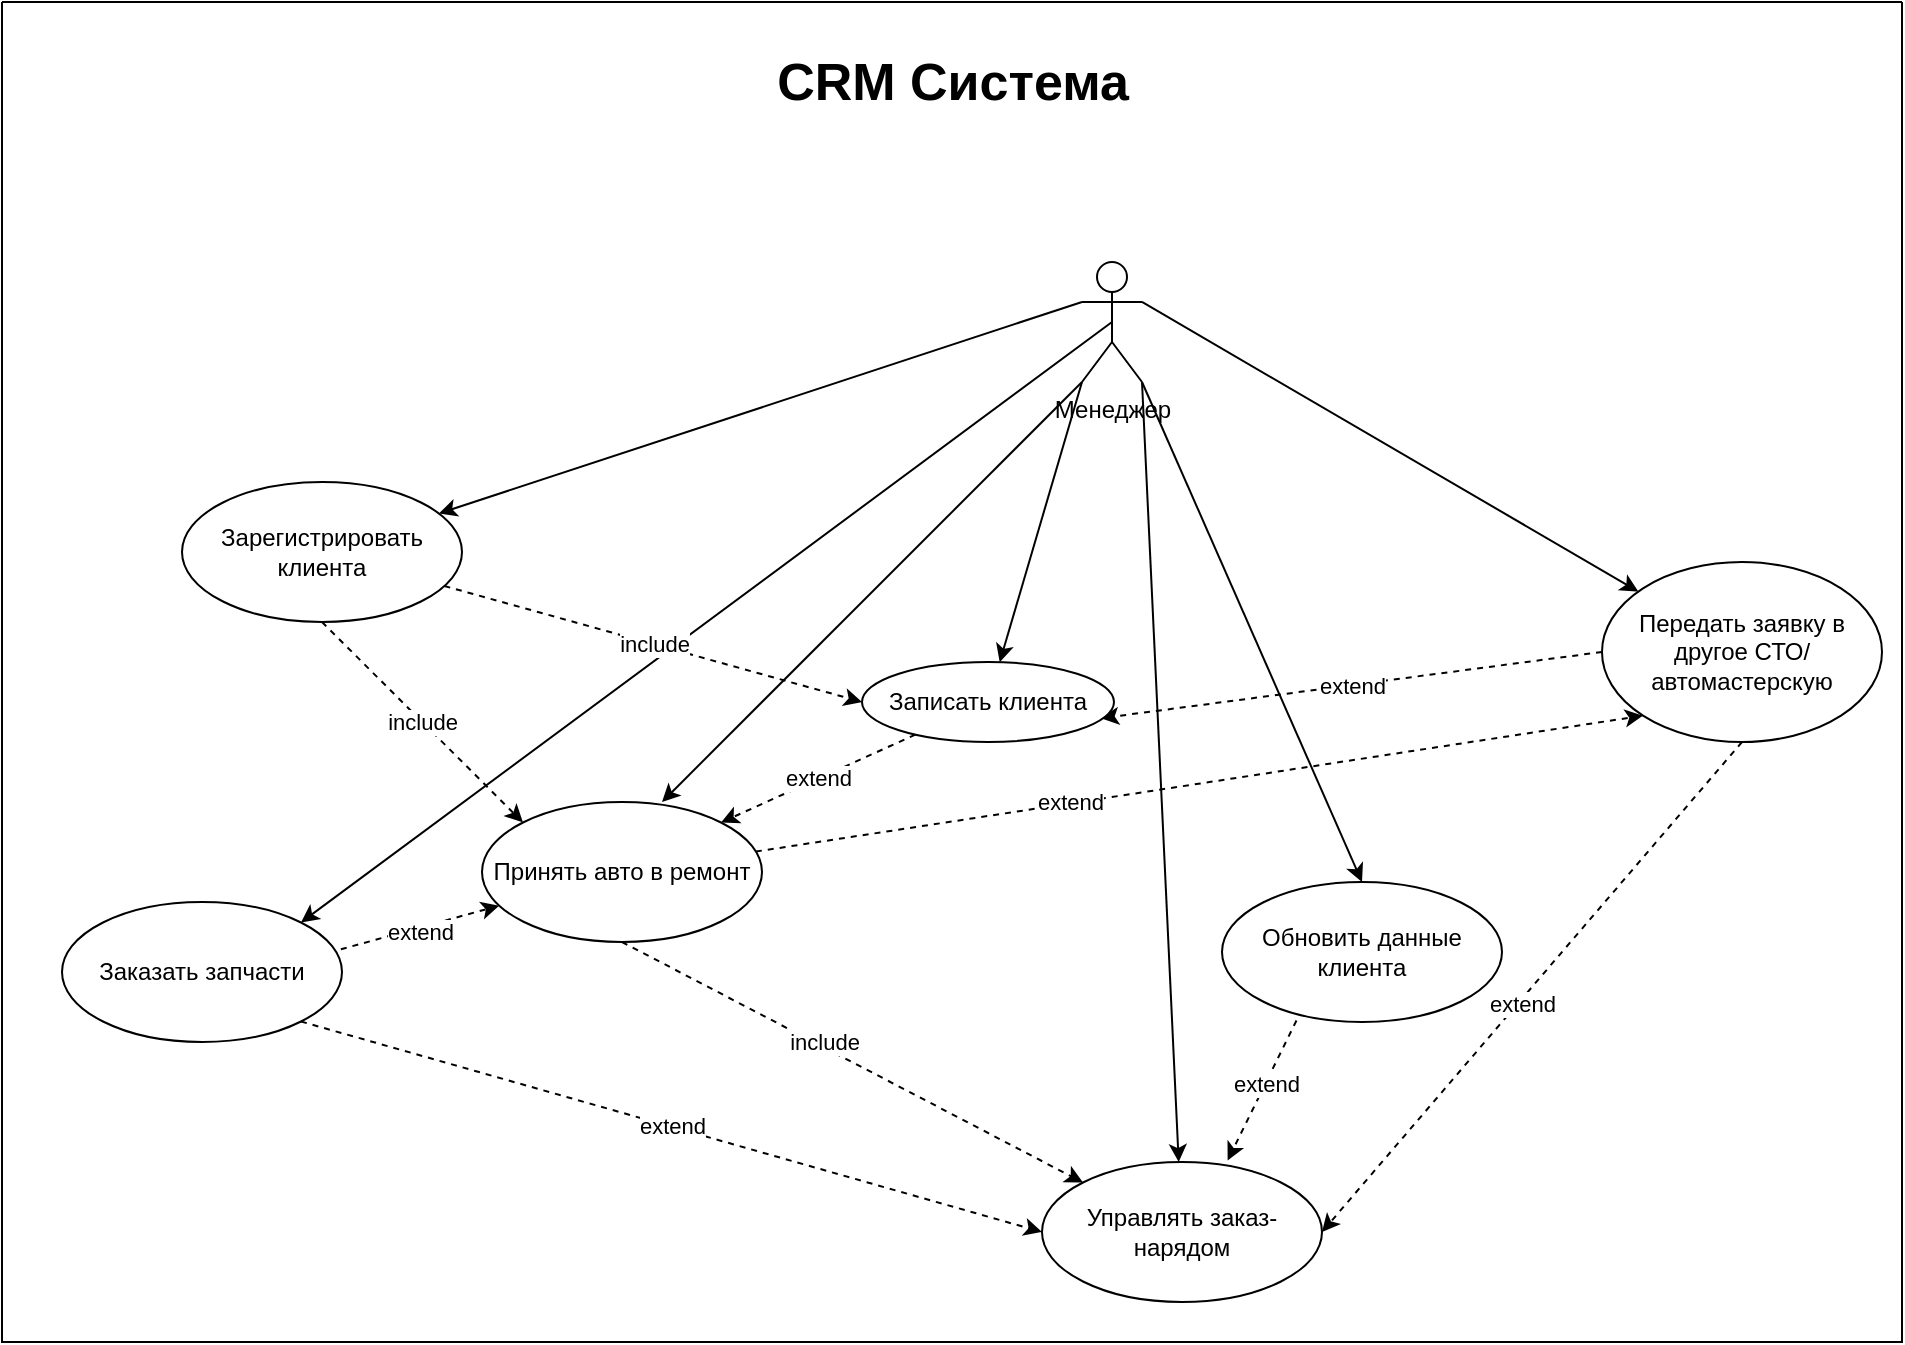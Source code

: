 <mxfile version="21.1.2" type="device">
  <diagram name="Page-1" id="C87YD3-ovhG-YgOMG43o">
    <mxGraphModel dx="1590" dy="1047" grid="1" gridSize="10" guides="1" tooltips="1" connect="1" arrows="1" fold="1" page="1" pageScale="1" pageWidth="827" pageHeight="1169" math="0" shadow="0">
      <root>
        <mxCell id="0" />
        <mxCell id="1" parent="0" />
        <mxCell id="JGsPzibXXvfBemh5J5Uq-2" value="" style="swimlane;startSize=0;fillColor=#FFFFFF;" parent="1" vertex="1">
          <mxGeometry x="60" y="80" width="950" height="670" as="geometry" />
        </mxCell>
        <mxCell id="JGsPzibXXvfBemh5J5Uq-18" style="rounded=0;orthogonalLoop=1;jettySize=auto;html=1;exitX=0;exitY=0.333;exitDx=0;exitDy=0;exitPerimeter=0;" parent="JGsPzibXXvfBemh5J5Uq-2" source="JGsPzibXXvfBemh5J5Uq-3" target="JGsPzibXXvfBemh5J5Uq-6" edge="1">
          <mxGeometry relative="1" as="geometry" />
        </mxCell>
        <mxCell id="JGsPzibXXvfBemh5J5Uq-19" style="rounded=0;orthogonalLoop=1;jettySize=auto;html=1;exitX=0;exitY=1;exitDx=0;exitDy=0;exitPerimeter=0;" parent="JGsPzibXXvfBemh5J5Uq-2" source="JGsPzibXXvfBemh5J5Uq-3" target="JGsPzibXXvfBemh5J5Uq-11" edge="1">
          <mxGeometry relative="1" as="geometry" />
        </mxCell>
        <mxCell id="JGsPzibXXvfBemh5J5Uq-20" style="rounded=0;orthogonalLoop=1;jettySize=auto;html=1;exitX=1;exitY=1;exitDx=0;exitDy=0;exitPerimeter=0;" parent="JGsPzibXXvfBemh5J5Uq-2" source="JGsPzibXXvfBemh5J5Uq-3" target="JGsPzibXXvfBemh5J5Uq-8" edge="1">
          <mxGeometry relative="1" as="geometry" />
        </mxCell>
        <mxCell id="JGsPzibXXvfBemh5J5Uq-22" style="rounded=0;orthogonalLoop=1;jettySize=auto;html=1;entryX=0.5;entryY=0;entryDx=0;entryDy=0;exitX=1;exitY=1;exitDx=0;exitDy=0;exitPerimeter=0;" parent="JGsPzibXXvfBemh5J5Uq-2" source="JGsPzibXXvfBemh5J5Uq-3" target="JGsPzibXXvfBemh5J5Uq-7" edge="1">
          <mxGeometry relative="1" as="geometry" />
        </mxCell>
        <mxCell id="JGsPzibXXvfBemh5J5Uq-23" style="rounded=0;orthogonalLoop=1;jettySize=auto;html=1;exitX=1;exitY=0.333;exitDx=0;exitDy=0;exitPerimeter=0;" parent="JGsPzibXXvfBemh5J5Uq-2" source="JGsPzibXXvfBemh5J5Uq-3" target="JGsPzibXXvfBemh5J5Uq-10" edge="1">
          <mxGeometry relative="1" as="geometry">
            <mxPoint x="570" y="70" as="sourcePoint" />
          </mxGeometry>
        </mxCell>
        <mxCell id="JGsPzibXXvfBemh5J5Uq-24" style="rounded=0;orthogonalLoop=1;jettySize=auto;html=1;entryX=1;entryY=0;entryDx=0;entryDy=0;exitX=0.5;exitY=0.5;exitDx=0;exitDy=0;exitPerimeter=0;" parent="JGsPzibXXvfBemh5J5Uq-2" source="JGsPzibXXvfBemh5J5Uq-3" target="JGsPzibXXvfBemh5J5Uq-14" edge="1">
          <mxGeometry relative="1" as="geometry">
            <mxPoint x="110" y="250" as="sourcePoint" />
          </mxGeometry>
        </mxCell>
        <mxCell id="JGsPzibXXvfBemh5J5Uq-38" style="rounded=0;orthogonalLoop=1;jettySize=auto;html=1;entryX=0.643;entryY=0;entryDx=0;entryDy=0;entryPerimeter=0;exitX=0;exitY=1;exitDx=0;exitDy=0;exitPerimeter=0;" parent="JGsPzibXXvfBemh5J5Uq-2" source="JGsPzibXXvfBemh5J5Uq-3" target="JGsPzibXXvfBemh5J5Uq-13" edge="1">
          <mxGeometry relative="1" as="geometry" />
        </mxCell>
        <mxCell id="JGsPzibXXvfBemh5J5Uq-3" value="Менеджер" style="shape=umlActor;verticalLabelPosition=bottom;verticalAlign=top;html=1;outlineConnect=0;" parent="JGsPzibXXvfBemh5J5Uq-2" vertex="1">
          <mxGeometry x="540" y="130" width="30" height="60" as="geometry" />
        </mxCell>
        <mxCell id="JGsPzibXXvfBemh5J5Uq-25" value="include" style="rounded=0;orthogonalLoop=1;jettySize=auto;html=1;entryX=0;entryY=0.5;entryDx=0;entryDy=0;dashed=1;" parent="JGsPzibXXvfBemh5J5Uq-2" source="JGsPzibXXvfBemh5J5Uq-6" target="JGsPzibXXvfBemh5J5Uq-11" edge="1">
          <mxGeometry relative="1" as="geometry" />
        </mxCell>
        <mxCell id="JGsPzibXXvfBemh5J5Uq-6" value="Зарегистрировать клиента" style="ellipse;whiteSpace=wrap;html=1;" parent="JGsPzibXXvfBemh5J5Uq-2" vertex="1">
          <mxGeometry x="90" y="240" width="140" height="70" as="geometry" />
        </mxCell>
        <mxCell id="JGsPzibXXvfBemh5J5Uq-7" value="Обновить данные клиента" style="ellipse;whiteSpace=wrap;html=1;" parent="JGsPzibXXvfBemh5J5Uq-2" vertex="1">
          <mxGeometry x="610" y="440" width="140" height="70" as="geometry" />
        </mxCell>
        <mxCell id="JGsPzibXXvfBemh5J5Uq-39" style="rounded=0;orthogonalLoop=1;jettySize=auto;html=1;dashed=1;entryX=0.663;entryY=-0.011;entryDx=0;entryDy=0;entryPerimeter=0;exitX=0.266;exitY=0.989;exitDx=0;exitDy=0;exitPerimeter=0;" parent="JGsPzibXXvfBemh5J5Uq-2" source="JGsPzibXXvfBemh5J5Uq-7" target="JGsPzibXXvfBemh5J5Uq-8" edge="1">
          <mxGeometry relative="1" as="geometry" />
        </mxCell>
        <mxCell id="JGsPzibXXvfBemh5J5Uq-40" value="extend" style="edgeLabel;html=1;align=center;verticalAlign=middle;resizable=0;points=[];" parent="JGsPzibXXvfBemh5J5Uq-39" vertex="1" connectable="0">
          <mxGeometry x="-0.086" y="-1" relative="1" as="geometry">
            <mxPoint x="1" as="offset" />
          </mxGeometry>
        </mxCell>
        <mxCell id="JGsPzibXXvfBemh5J5Uq-41" value="extend" style="rounded=0;orthogonalLoop=1;jettySize=auto;html=1;entryX=0;entryY=0.5;entryDx=0;entryDy=0;dashed=1;exitX=1;exitY=1;exitDx=0;exitDy=0;" parent="JGsPzibXXvfBemh5J5Uq-2" source="JGsPzibXXvfBemh5J5Uq-14" target="JGsPzibXXvfBemh5J5Uq-8" edge="1">
          <mxGeometry relative="1" as="geometry" />
        </mxCell>
        <mxCell id="JGsPzibXXvfBemh5J5Uq-45" style="rounded=0;orthogonalLoop=1;jettySize=auto;html=1;entryX=1;entryY=0.5;entryDx=0;entryDy=0;dashed=1;exitX=0.5;exitY=1;exitDx=0;exitDy=0;" parent="JGsPzibXXvfBemh5J5Uq-2" source="JGsPzibXXvfBemh5J5Uq-10" target="JGsPzibXXvfBemh5J5Uq-8" edge="1">
          <mxGeometry relative="1" as="geometry" />
        </mxCell>
        <mxCell id="JGsPzibXXvfBemh5J5Uq-46" value="extend" style="edgeLabel;html=1;align=center;verticalAlign=middle;resizable=0;points=[];" parent="JGsPzibXXvfBemh5J5Uq-45" vertex="1" connectable="0">
          <mxGeometry x="0.059" y="1" relative="1" as="geometry">
            <mxPoint as="offset" />
          </mxGeometry>
        </mxCell>
        <mxCell id="JGsPzibXXvfBemh5J5Uq-8" value="Управлять заказ-нарядом" style="ellipse;whiteSpace=wrap;html=1;" parent="JGsPzibXXvfBemh5J5Uq-2" vertex="1">
          <mxGeometry x="520" y="580" width="140" height="70" as="geometry" />
        </mxCell>
        <mxCell id="JGsPzibXXvfBemh5J5Uq-10" value="Передать заявку в другое СТО/автомастерскую" style="ellipse;whiteSpace=wrap;html=1;" parent="JGsPzibXXvfBemh5J5Uq-2" vertex="1">
          <mxGeometry x="800" y="280" width="140" height="90" as="geometry" />
        </mxCell>
        <mxCell id="JGsPzibXXvfBemh5J5Uq-27" value="extend" style="rounded=0;orthogonalLoop=1;jettySize=auto;html=1;entryX=1;entryY=0;entryDx=0;entryDy=0;dashed=1;" parent="JGsPzibXXvfBemh5J5Uq-2" source="JGsPzibXXvfBemh5J5Uq-11" target="JGsPzibXXvfBemh5J5Uq-13" edge="1">
          <mxGeometry relative="1" as="geometry" />
        </mxCell>
        <mxCell id="JGsPzibXXvfBemh5J5Uq-44" value="extend" style="rounded=0;orthogonalLoop=1;jettySize=auto;html=1;entryX=0.948;entryY=0.703;entryDx=0;entryDy=0;dashed=1;exitX=0;exitY=0.5;exitDx=0;exitDy=0;entryPerimeter=0;" parent="JGsPzibXXvfBemh5J5Uq-2" source="JGsPzibXXvfBemh5J5Uq-10" target="JGsPzibXXvfBemh5J5Uq-11" edge="1">
          <mxGeometry relative="1" as="geometry" />
        </mxCell>
        <mxCell id="JGsPzibXXvfBemh5J5Uq-11" value="Записать клиента" style="ellipse;whiteSpace=wrap;html=1;" parent="JGsPzibXXvfBemh5J5Uq-2" vertex="1">
          <mxGeometry x="430" y="330" width="126" height="40" as="geometry" />
        </mxCell>
        <mxCell id="JGsPzibXXvfBemh5J5Uq-28" style="rounded=0;orthogonalLoop=1;jettySize=auto;html=1;dashed=1;exitX=0.996;exitY=0.338;exitDx=0;exitDy=0;exitPerimeter=0;" parent="JGsPzibXXvfBemh5J5Uq-2" source="JGsPzibXXvfBemh5J5Uq-14" target="JGsPzibXXvfBemh5J5Uq-13" edge="1">
          <mxGeometry relative="1" as="geometry" />
        </mxCell>
        <mxCell id="JGsPzibXXvfBemh5J5Uq-29" value="extend" style="edgeLabel;html=1;align=center;verticalAlign=middle;resizable=0;points=[];" parent="JGsPzibXXvfBemh5J5Uq-28" vertex="1" connectable="0">
          <mxGeometry x="-0.014" y="-2" relative="1" as="geometry">
            <mxPoint as="offset" />
          </mxGeometry>
        </mxCell>
        <mxCell id="JGsPzibXXvfBemh5J5Uq-30" style="rounded=0;orthogonalLoop=1;jettySize=auto;html=1;entryX=0;entryY=0;entryDx=0;entryDy=0;exitX=0.5;exitY=1;exitDx=0;exitDy=0;dashed=1;" parent="JGsPzibXXvfBemh5J5Uq-2" source="JGsPzibXXvfBemh5J5Uq-13" target="JGsPzibXXvfBemh5J5Uq-8" edge="1">
          <mxGeometry relative="1" as="geometry" />
        </mxCell>
        <mxCell id="JGsPzibXXvfBemh5J5Uq-32" value="include" style="edgeLabel;html=1;align=center;verticalAlign=middle;resizable=0;points=[];" parent="JGsPzibXXvfBemh5J5Uq-30" vertex="1" connectable="0">
          <mxGeometry x="-0.147" y="2" relative="1" as="geometry">
            <mxPoint x="1" as="offset" />
          </mxGeometry>
        </mxCell>
        <mxCell id="JGsPzibXXvfBemh5J5Uq-36" style="rounded=0;orthogonalLoop=1;jettySize=auto;html=1;dashed=1;entryX=0;entryY=1;entryDx=0;entryDy=0;" parent="JGsPzibXXvfBemh5J5Uq-2" source="JGsPzibXXvfBemh5J5Uq-13" target="JGsPzibXXvfBemh5J5Uq-10" edge="1">
          <mxGeometry relative="1" as="geometry" />
        </mxCell>
        <mxCell id="JGsPzibXXvfBemh5J5Uq-37" value="extend" style="edgeLabel;html=1;align=center;verticalAlign=middle;resizable=0;points=[];" parent="JGsPzibXXvfBemh5J5Uq-36" vertex="1" connectable="0">
          <mxGeometry x="-0.292" y="1" relative="1" as="geometry">
            <mxPoint as="offset" />
          </mxGeometry>
        </mxCell>
        <mxCell id="JGsPzibXXvfBemh5J5Uq-13" value="Принять авто в ремонт" style="ellipse;whiteSpace=wrap;html=1;" parent="JGsPzibXXvfBemh5J5Uq-2" vertex="1">
          <mxGeometry x="240" y="400" width="140" height="70" as="geometry" />
        </mxCell>
        <mxCell id="JGsPzibXXvfBemh5J5Uq-14" value="Заказать запчасти" style="ellipse;whiteSpace=wrap;html=1;" parent="JGsPzibXXvfBemh5J5Uq-2" vertex="1">
          <mxGeometry x="30" y="450" width="140" height="70" as="geometry" />
        </mxCell>
        <mxCell id="JGsPzibXXvfBemh5J5Uq-21" style="edgeStyle=orthogonalEdgeStyle;rounded=0;orthogonalLoop=1;jettySize=auto;html=1;exitX=0.5;exitY=1;exitDx=0;exitDy=0;" parent="JGsPzibXXvfBemh5J5Uq-2" source="JGsPzibXXvfBemh5J5Uq-10" target="JGsPzibXXvfBemh5J5Uq-10" edge="1">
          <mxGeometry relative="1" as="geometry" />
        </mxCell>
        <mxCell id="JGsPzibXXvfBemh5J5Uq-50" value="&lt;b&gt;&lt;font style=&quot;font-size: 26px;&quot;&gt;CRM Система&lt;/font&gt;&lt;/b&gt;" style="text;html=1;align=center;verticalAlign=middle;resizable=0;points=[];autosize=1;strokeColor=none;fillColor=none;" parent="JGsPzibXXvfBemh5J5Uq-2" vertex="1">
          <mxGeometry x="375" y="20" width="200" height="40" as="geometry" />
        </mxCell>
        <mxCell id="kztkx6ApwG63iIDyhv-k-1" value="include" style="rounded=0;orthogonalLoop=1;jettySize=auto;html=1;entryX=0;entryY=0;entryDx=0;entryDy=0;dashed=1;exitX=0.5;exitY=1;exitDx=0;exitDy=0;" edge="1" parent="JGsPzibXXvfBemh5J5Uq-2" source="JGsPzibXXvfBemh5J5Uq-6" target="JGsPzibXXvfBemh5J5Uq-13">
          <mxGeometry relative="1" as="geometry">
            <mxPoint x="231" y="302" as="sourcePoint" />
            <mxPoint x="440" y="360" as="targetPoint" />
          </mxGeometry>
        </mxCell>
      </root>
    </mxGraphModel>
  </diagram>
</mxfile>
